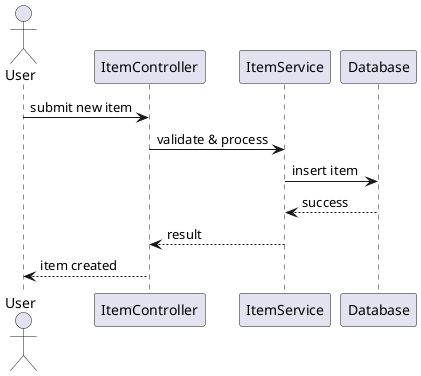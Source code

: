 @startuml
actor User
participant "ItemController"
participant "ItemService"
participant "Database"

User -> ItemController : submit new item
ItemController -> ItemService : validate & process
ItemService -> Database : insert item
Database --> ItemService : success
ItemService --> ItemController : result
ItemController --> User : item created
@enduml
